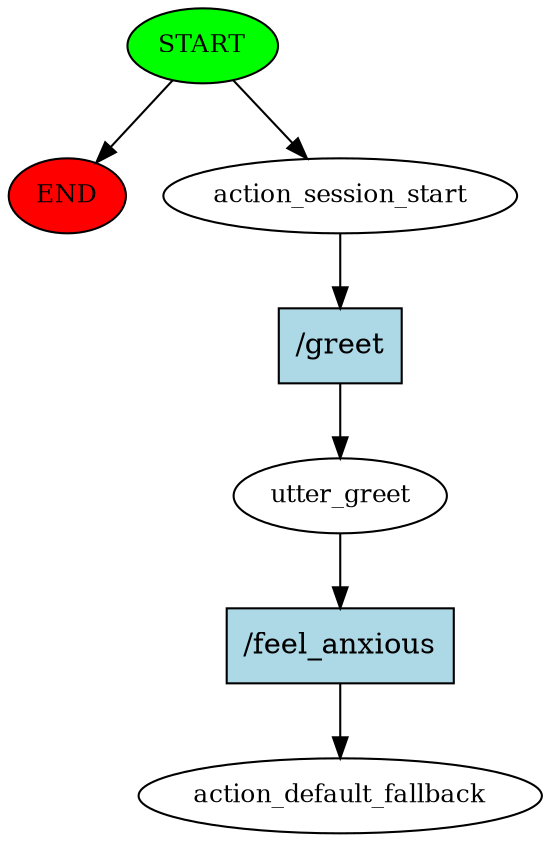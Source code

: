 digraph  {
0 [class="start active", fillcolor=green, fontsize=12, label=START, style=filled];
"-1" [class=end, fillcolor=red, fontsize=12, label=END, style=filled];
1 [class=active, fontsize=12, label=action_session_start];
2 [class=active, fontsize=12, label=utter_greet];
3 [class="dashed active", fontsize=12, label=action_default_fallback];
4 [class="intent active", fillcolor=lightblue, label="/greet", shape=rect, style=filled];
5 [class="intent active", fillcolor=lightblue, label="/feel_anxious", shape=rect, style=filled];
0 -> "-1"  [class="", key=NONE, label=""];
0 -> 1  [class=active, key=NONE, label=""];
1 -> 4  [class=active, key=0];
2 -> 5  [class=active, key=0];
4 -> 2  [class=active, key=0];
5 -> 3  [class=active, key=0];
}
